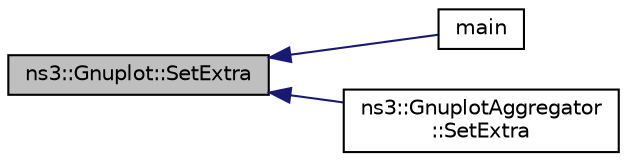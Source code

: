 digraph "ns3::Gnuplot::SetExtra"
{
  edge [fontname="Helvetica",fontsize="10",labelfontname="Helvetica",labelfontsize="10"];
  node [fontname="Helvetica",fontsize="10",shape=record];
  rankdir="LR";
  Node1 [label="ns3::Gnuplot::SetExtra",height=0.2,width=0.4,color="black", fillcolor="grey75", style="filled", fontcolor="black"];
  Node1 -> Node2 [dir="back",color="midnightblue",fontsize="10",style="solid"];
  Node2 [label="main",height=0.2,width=0.4,color="black", fillcolor="white", style="filled",URL="$d1/d40/lr-wpan-error-distance-plot_8cc.html#a0ddf1224851353fc92bfbff6f499fa97"];
  Node1 -> Node3 [dir="back",color="midnightblue",fontsize="10",style="solid"];
  Node3 [label="ns3::GnuplotAggregator\l::SetExtra",height=0.2,width=0.4,color="black", fillcolor="white", style="filled",URL="$de/d0b/classns3_1_1GnuplotAggregator.html#afdd798eef1681f542f67ae278a2ee0de"];
}

